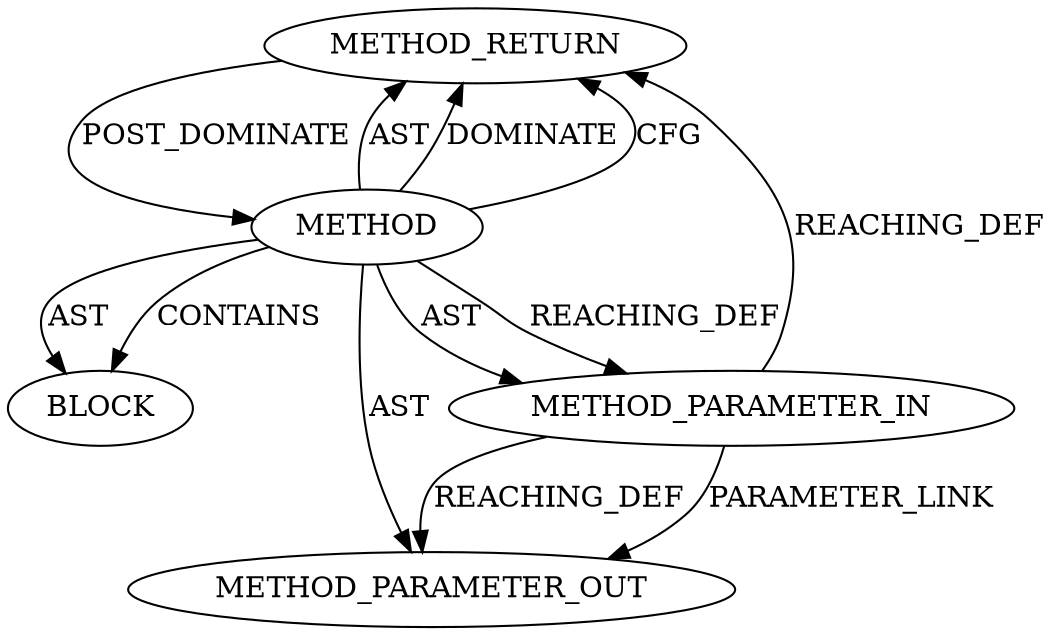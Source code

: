 digraph {
  2292 [label=METHOD_RETURN ORDER=2 CODE="RET" TYPE_FULL_NAME="ANY" EVALUATION_STRATEGY="BY_VALUE"]
  2291 [label=BLOCK ORDER=1 ARGUMENT_INDEX=1 CODE="<empty>" TYPE_FULL_NAME="ANY"]
  2839 [label=METHOD_PARAMETER_OUT ORDER=1 CODE="p1" IS_VARIADIC=false TYPE_FULL_NAME="ANY" EVALUATION_STRATEGY="BY_VALUE" INDEX=1 NAME="p1"]
  2290 [label=METHOD_PARAMETER_IN ORDER=1 CODE="p1" IS_VARIADIC=false TYPE_FULL_NAME="ANY" EVALUATION_STRATEGY="BY_VALUE" INDEX=1 NAME="p1"]
  2289 [label=METHOD AST_PARENT_TYPE="NAMESPACE_BLOCK" AST_PARENT_FULL_NAME="<global>" ORDER=0 CODE="<empty>" FULL_NAME="skb_shinfo" IS_EXTERNAL=true FILENAME="<empty>" SIGNATURE="" NAME="skb_shinfo"]
  2290 -> 2839 [label=REACHING_DEF VARIABLE="p1"]
  2289 -> 2291 [label=AST ]
  2289 -> 2291 [label=CONTAINS ]
  2290 -> 2839 [label=PARAMETER_LINK ]
  2290 -> 2292 [label=REACHING_DEF VARIABLE="p1"]
  2289 -> 2292 [label=AST ]
  2292 -> 2289 [label=POST_DOMINATE ]
  2289 -> 2292 [label=DOMINATE ]
  2289 -> 2290 [label=AST ]
  2289 -> 2292 [label=CFG ]
  2289 -> 2290 [label=REACHING_DEF VARIABLE=""]
  2289 -> 2839 [label=AST ]
}
